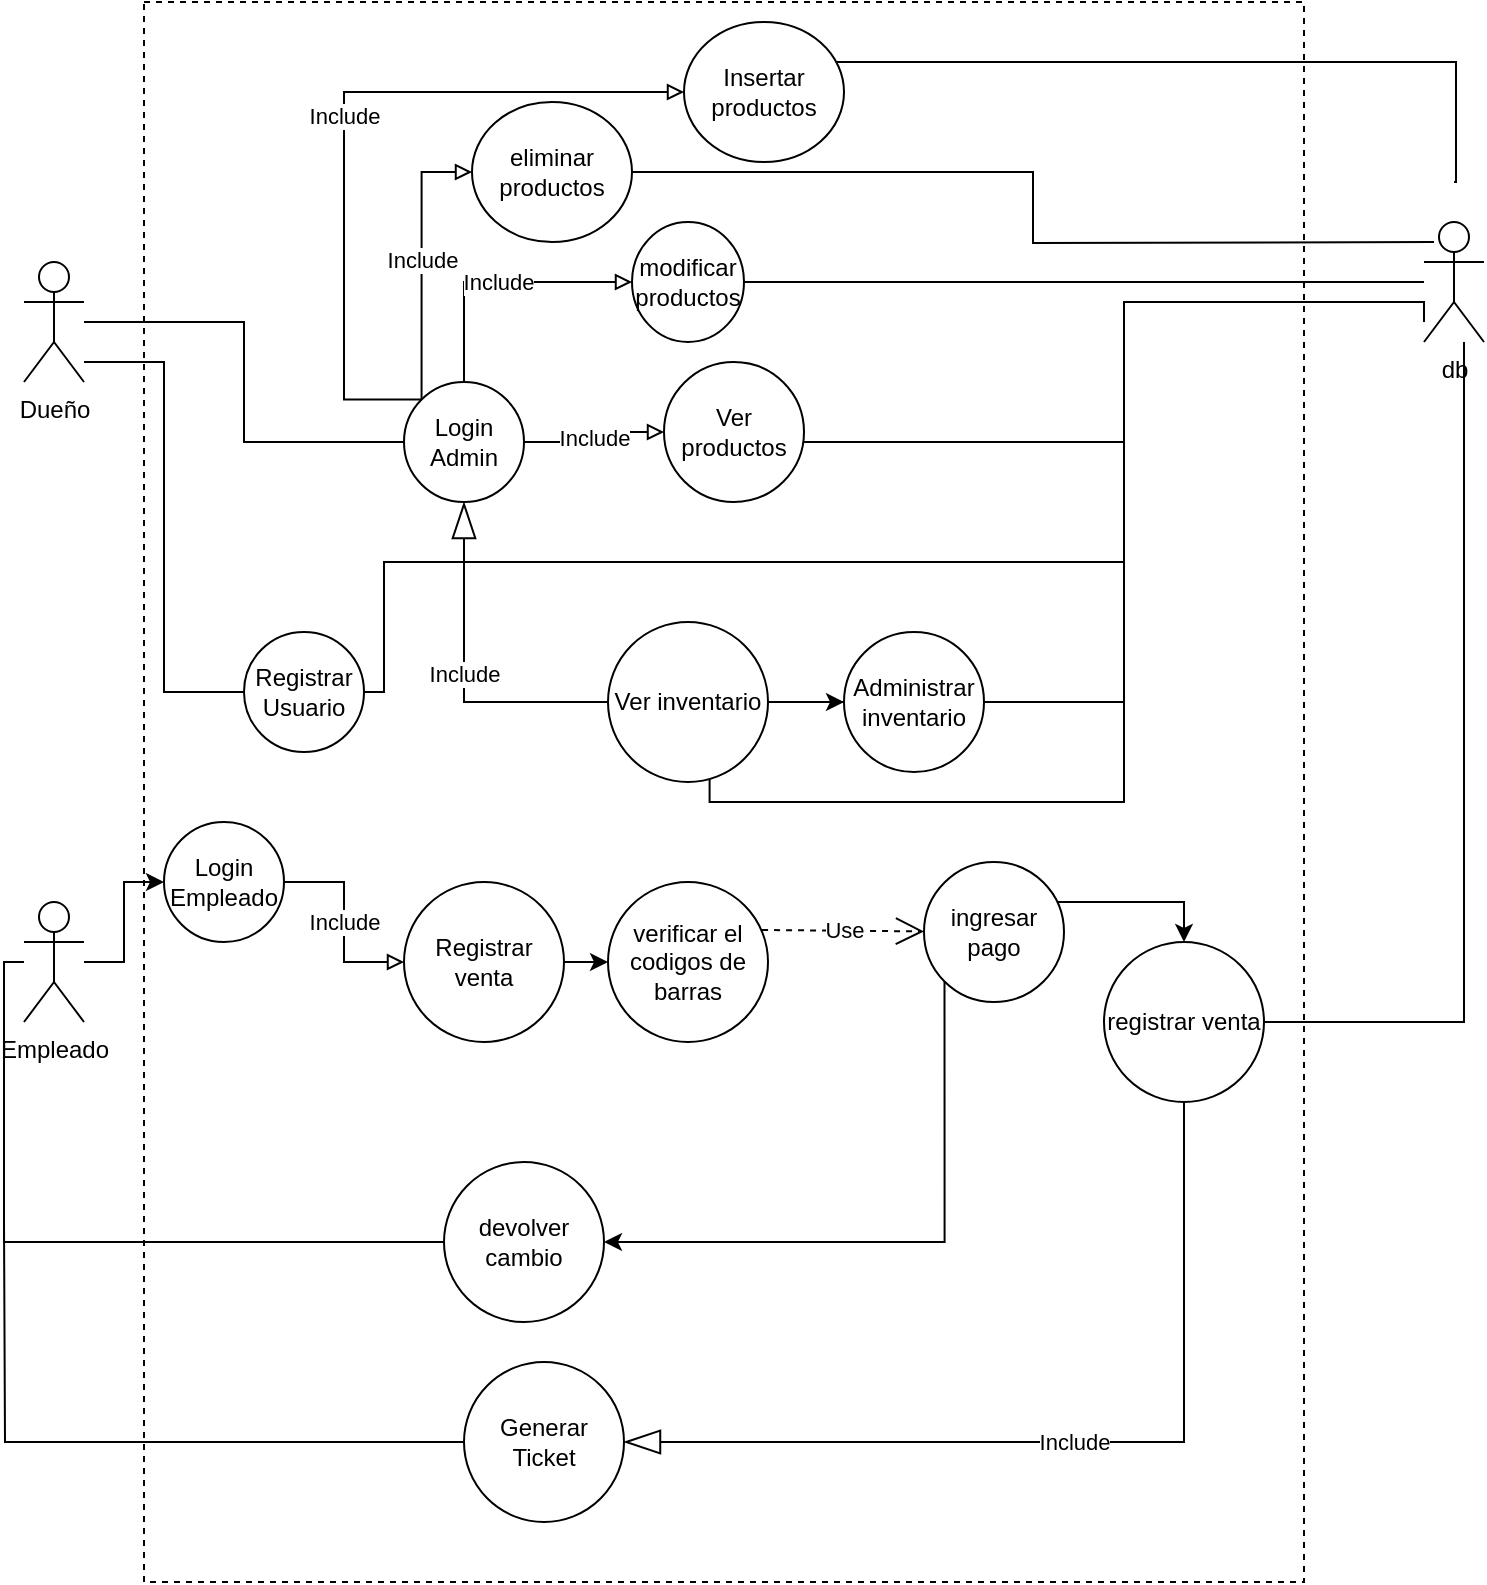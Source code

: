 <mxfile version="21.3.8" type="device">
  <diagram name="Página-1" id="-43v408nJLvd4pvJnhrM">
    <mxGraphModel dx="1035" dy="502" grid="1" gridSize="10" guides="1" tooltips="1" connect="1" arrows="1" fold="1" page="1" pageScale="1" pageWidth="827" pageHeight="1169" math="0" shadow="0">
      <root>
        <mxCell id="0" />
        <mxCell id="1" parent="0" />
        <mxCell id="GbRqogOaV6iNlA_MzjSu-1" value="" style="rounded=0;whiteSpace=wrap;html=1;dashed=1;" parent="1" vertex="1">
          <mxGeometry x="130" y="60" width="580" height="790" as="geometry" />
        </mxCell>
        <mxCell id="GbRqogOaV6iNlA_MzjSu-2" value="db&lt;br&gt;" style="shape=umlActor;verticalLabelPosition=bottom;verticalAlign=top;html=1;" parent="1" vertex="1">
          <mxGeometry x="770" y="170" width="30" height="60" as="geometry" />
        </mxCell>
        <mxCell id="mxCILP4FLF9PRrPesNOP-13" style="edgeStyle=orthogonalEdgeStyle;rounded=0;orthogonalLoop=1;jettySize=auto;html=1;entryX=0;entryY=0.5;entryDx=0;entryDy=0;endArrow=none;endFill=0;" edge="1" parent="1" source="GbRqogOaV6iNlA_MzjSu-3" target="GbRqogOaV6iNlA_MzjSu-60">
          <mxGeometry relative="1" as="geometry" />
        </mxCell>
        <mxCell id="mxCILP4FLF9PRrPesNOP-17" style="edgeStyle=orthogonalEdgeStyle;rounded=0;orthogonalLoop=1;jettySize=auto;html=1;entryX=0;entryY=0.5;entryDx=0;entryDy=0;strokeColor=default;endArrow=none;endFill=0;" edge="1" parent="1" source="GbRqogOaV6iNlA_MzjSu-3" target="GbRqogOaV6iNlA_MzjSu-59">
          <mxGeometry relative="1" as="geometry">
            <Array as="points">
              <mxPoint x="140" y="240" />
              <mxPoint x="140" y="405" />
            </Array>
          </mxGeometry>
        </mxCell>
        <mxCell id="GbRqogOaV6iNlA_MzjSu-3" value="Dueño&lt;br&gt;" style="shape=umlActor;verticalLabelPosition=bottom;verticalAlign=top;html=1;" parent="1" vertex="1">
          <mxGeometry x="70" y="190" width="30" height="60" as="geometry" />
        </mxCell>
        <mxCell id="GbRqogOaV6iNlA_MzjSu-11" style="edgeStyle=orthogonalEdgeStyle;rounded=0;orthogonalLoop=1;jettySize=auto;html=1;endArrow=none;endFill=0;" parent="1" source="GbRqogOaV6iNlA_MzjSu-9" edge="1">
          <mxGeometry relative="1" as="geometry">
            <mxPoint x="785" y="150" as="targetPoint" />
            <Array as="points">
              <mxPoint x="786" y="90" />
            </Array>
          </mxGeometry>
        </mxCell>
        <mxCell id="GbRqogOaV6iNlA_MzjSu-9" value="Insertar productos" style="ellipse;whiteSpace=wrap;html=1;" parent="1" vertex="1">
          <mxGeometry x="400" y="70" width="80" height="70" as="geometry" />
        </mxCell>
        <mxCell id="GbRqogOaV6iNlA_MzjSu-15" style="edgeStyle=orthogonalEdgeStyle;rounded=0;orthogonalLoop=1;jettySize=auto;html=1;endArrow=none;endFill=0;" parent="1" source="GbRqogOaV6iNlA_MzjSu-13" edge="1">
          <mxGeometry relative="1" as="geometry">
            <mxPoint x="775" y="180" as="targetPoint" />
          </mxGeometry>
        </mxCell>
        <mxCell id="GbRqogOaV6iNlA_MzjSu-13" value="eliminar productos" style="ellipse;whiteSpace=wrap;html=1;" parent="1" vertex="1">
          <mxGeometry x="294" y="110" width="80" height="70" as="geometry" />
        </mxCell>
        <mxCell id="GbRqogOaV6iNlA_MzjSu-18" style="edgeStyle=orthogonalEdgeStyle;rounded=0;orthogonalLoop=1;jettySize=auto;html=1;endArrow=none;endFill=0;" parent="1" source="GbRqogOaV6iNlA_MzjSu-16" target="GbRqogOaV6iNlA_MzjSu-2" edge="1">
          <mxGeometry relative="1" as="geometry">
            <Array as="points" />
            <mxPoint x="750" y="200" as="targetPoint" />
          </mxGeometry>
        </mxCell>
        <mxCell id="GbRqogOaV6iNlA_MzjSu-16" value="modificar&lt;br&gt;productos" style="ellipse;whiteSpace=wrap;html=1;" parent="1" vertex="1">
          <mxGeometry x="374" y="170" width="56" height="60" as="geometry" />
        </mxCell>
        <mxCell id="GbRqogOaV6iNlA_MzjSu-31" style="edgeStyle=orthogonalEdgeStyle;rounded=0;orthogonalLoop=1;jettySize=auto;html=1;endArrow=none;endFill=0;" parent="1" source="GbRqogOaV6iNlA_MzjSu-26" target="GbRqogOaV6iNlA_MzjSu-2" edge="1">
          <mxGeometry relative="1" as="geometry">
            <Array as="points">
              <mxPoint x="620" y="280" />
              <mxPoint x="620" y="210" />
            </Array>
          </mxGeometry>
        </mxCell>
        <mxCell id="GbRqogOaV6iNlA_MzjSu-26" value="Ver productos" style="ellipse;whiteSpace=wrap;html=1;aspect=fixed;" parent="1" vertex="1">
          <mxGeometry x="390" y="240" width="70" height="70" as="geometry" />
        </mxCell>
        <mxCell id="GbRqogOaV6iNlA_MzjSu-36" style="edgeStyle=orthogonalEdgeStyle;rounded=0;orthogonalLoop=1;jettySize=auto;html=1;endArrow=none;endFill=0;exitX=0.635;exitY=0.983;exitDx=0;exitDy=0;exitPerimeter=0;" parent="1" source="GbRqogOaV6iNlA_MzjSu-27" target="GbRqogOaV6iNlA_MzjSu-2" edge="1">
          <mxGeometry relative="1" as="geometry">
            <Array as="points">
              <mxPoint x="413" y="460" />
              <mxPoint x="620" y="460" />
              <mxPoint x="620" y="210" />
            </Array>
          </mxGeometry>
        </mxCell>
        <mxCell id="mxCILP4FLF9PRrPesNOP-20" style="edgeStyle=orthogonalEdgeStyle;rounded=0;orthogonalLoop=1;jettySize=auto;html=1;endArrow=none;endFill=0;" edge="1" parent="1" source="GbRqogOaV6iNlA_MzjSu-27" target="GbRqogOaV6iNlA_MzjSu-2">
          <mxGeometry relative="1" as="geometry">
            <mxPoint x="660" y="300" as="targetPoint" />
            <Array as="points">
              <mxPoint x="620" y="410" />
              <mxPoint x="620" y="210" />
            </Array>
          </mxGeometry>
        </mxCell>
        <mxCell id="mxCILP4FLF9PRrPesNOP-35" style="edgeStyle=orthogonalEdgeStyle;rounded=0;orthogonalLoop=1;jettySize=auto;html=1;entryX=0;entryY=0.5;entryDx=0;entryDy=0;" edge="1" parent="1" source="GbRqogOaV6iNlA_MzjSu-27" target="GbRqogOaV6iNlA_MzjSu-29">
          <mxGeometry relative="1" as="geometry" />
        </mxCell>
        <mxCell id="GbRqogOaV6iNlA_MzjSu-27" value="Ver inventario" style="ellipse;whiteSpace=wrap;html=1;aspect=fixed;" parent="1" vertex="1">
          <mxGeometry x="362" y="370" width="80" height="80" as="geometry" />
        </mxCell>
        <mxCell id="GbRqogOaV6iNlA_MzjSu-39" style="rounded=0;orthogonalLoop=1;jettySize=auto;html=1;" parent="1" source="GbRqogOaV6iNlA_MzjSu-28" target="GbRqogOaV6iNlA_MzjSu-34" edge="1">
          <mxGeometry relative="1" as="geometry" />
        </mxCell>
        <mxCell id="GbRqogOaV6iNlA_MzjSu-28" value="Registrar venta" style="ellipse;whiteSpace=wrap;html=1;aspect=fixed;" parent="1" vertex="1">
          <mxGeometry x="260" y="500" width="80" height="80" as="geometry" />
        </mxCell>
        <mxCell id="GbRqogOaV6iNlA_MzjSu-29" value="Administrar inventario" style="ellipse;whiteSpace=wrap;html=1;aspect=fixed;" parent="1" vertex="1">
          <mxGeometry x="480" y="375" width="70" height="70" as="geometry" />
        </mxCell>
        <mxCell id="GbRqogOaV6iNlA_MzjSu-34" value="verificar el codigos de barras" style="ellipse;whiteSpace=wrap;html=1;aspect=fixed;" parent="1" vertex="1">
          <mxGeometry x="362" y="500" width="80" height="80" as="geometry" />
        </mxCell>
        <mxCell id="GbRqogOaV6iNlA_MzjSu-41" value="registrar venta" style="ellipse;whiteSpace=wrap;html=1;aspect=fixed;" parent="1" vertex="1">
          <mxGeometry x="610" y="530" width="80" height="80" as="geometry" />
        </mxCell>
        <mxCell id="GbRqogOaV6iNlA_MzjSu-44" style="edgeStyle=orthogonalEdgeStyle;rounded=0;orthogonalLoop=1;jettySize=auto;html=1;endArrow=none;endFill=0;" parent="1" source="GbRqogOaV6iNlA_MzjSu-42" target="GbRqogOaV6iNlA_MzjSu-57" edge="1">
          <mxGeometry relative="1" as="geometry">
            <Array as="points">
              <mxPoint x="60" y="680" />
              <mxPoint x="60" y="540" />
            </Array>
          </mxGeometry>
        </mxCell>
        <mxCell id="GbRqogOaV6iNlA_MzjSu-42" value="devolver cambio" style="ellipse;whiteSpace=wrap;html=1;aspect=fixed;" parent="1" vertex="1">
          <mxGeometry x="280" y="640" width="80" height="80" as="geometry" />
        </mxCell>
        <mxCell id="GbRqogOaV6iNlA_MzjSu-55" style="rounded=0;orthogonalLoop=1;jettySize=auto;html=1;exitX=0;exitY=1;exitDx=0;exitDy=0;edgeStyle=orthogonalEdgeStyle;" parent="1" source="GbRqogOaV6iNlA_MzjSu-47" target="GbRqogOaV6iNlA_MzjSu-42" edge="1">
          <mxGeometry relative="1" as="geometry">
            <Array as="points">
              <mxPoint x="530" y="680" />
            </Array>
          </mxGeometry>
        </mxCell>
        <mxCell id="mxCILP4FLF9PRrPesNOP-3" style="edgeStyle=orthogonalEdgeStyle;rounded=0;orthogonalLoop=1;jettySize=auto;html=1;entryX=0.5;entryY=0;entryDx=0;entryDy=0;" edge="1" parent="1" source="GbRqogOaV6iNlA_MzjSu-47" target="GbRqogOaV6iNlA_MzjSu-41">
          <mxGeometry relative="1" as="geometry">
            <Array as="points">
              <mxPoint x="650" y="510" />
            </Array>
          </mxGeometry>
        </mxCell>
        <mxCell id="GbRqogOaV6iNlA_MzjSu-47" value="ingresar pago" style="ellipse;whiteSpace=wrap;html=1;aspect=fixed;" parent="1" vertex="1">
          <mxGeometry x="520" y="490" width="70" height="70" as="geometry" />
        </mxCell>
        <mxCell id="GbRqogOaV6iNlA_MzjSu-52" value="Use" style="endArrow=open;endSize=12;dashed=1;html=1;rounded=0;exitX=0.963;exitY=0.3;exitDx=0;exitDy=0;exitPerimeter=0;" parent="1" source="GbRqogOaV6iNlA_MzjSu-34" target="GbRqogOaV6iNlA_MzjSu-47" edge="1">
          <mxGeometry width="160" relative="1" as="geometry">
            <mxPoint x="330" y="590" as="sourcePoint" />
            <mxPoint x="490" y="590" as="targetPoint" />
          </mxGeometry>
        </mxCell>
        <mxCell id="mxCILP4FLF9PRrPesNOP-26" style="edgeStyle=orthogonalEdgeStyle;rounded=0;orthogonalLoop=1;jettySize=auto;html=1;entryX=0;entryY=0.5;entryDx=0;entryDy=0;" edge="1" parent="1" source="GbRqogOaV6iNlA_MzjSu-57" target="mxCILP4FLF9PRrPesNOP-24">
          <mxGeometry relative="1" as="geometry" />
        </mxCell>
        <mxCell id="GbRqogOaV6iNlA_MzjSu-57" value="Empleado" style="shape=umlActor;verticalLabelPosition=bottom;verticalAlign=top;html=1;" parent="1" vertex="1">
          <mxGeometry x="70" y="510" width="30" height="60" as="geometry" />
        </mxCell>
        <mxCell id="mxCILP4FLF9PRrPesNOP-19" style="edgeStyle=orthogonalEdgeStyle;rounded=0;orthogonalLoop=1;jettySize=auto;html=1;startArrow=none;startFill=0;endArrow=none;endFill=0;" edge="1" parent="1" source="GbRqogOaV6iNlA_MzjSu-59">
          <mxGeometry relative="1" as="geometry">
            <mxPoint x="770" y="220" as="targetPoint" />
            <Array as="points">
              <mxPoint x="250" y="405" />
              <mxPoint x="250" y="340" />
              <mxPoint x="620" y="340" />
              <mxPoint x="620" y="210" />
              <mxPoint x="770" y="210" />
            </Array>
          </mxGeometry>
        </mxCell>
        <mxCell id="GbRqogOaV6iNlA_MzjSu-59" value="Registrar&lt;br&gt;Usuario" style="ellipse;whiteSpace=wrap;html=1;aspect=fixed;" parent="1" vertex="1">
          <mxGeometry x="180" y="375" width="60" height="60" as="geometry" />
        </mxCell>
        <mxCell id="GbRqogOaV6iNlA_MzjSu-60" value="Login Admin" style="ellipse;whiteSpace=wrap;html=1;aspect=fixed;" parent="1" vertex="1">
          <mxGeometry x="260" y="250" width="60" height="60" as="geometry" />
        </mxCell>
        <mxCell id="mxCILP4FLF9PRrPesNOP-4" value="" style="endArrow=none;html=1;rounded=0;exitX=1;exitY=0.5;exitDx=0;exitDy=0;edgeStyle=orthogonalEdgeStyle;" edge="1" parent="1" source="GbRqogOaV6iNlA_MzjSu-41" target="GbRqogOaV6iNlA_MzjSu-2">
          <mxGeometry width="50" height="50" relative="1" as="geometry">
            <mxPoint x="750" y="530" as="sourcePoint" />
            <mxPoint x="790" y="260" as="targetPoint" />
            <Array as="points">
              <mxPoint x="790" y="570" />
            </Array>
          </mxGeometry>
        </mxCell>
        <mxCell id="mxCILP4FLF9PRrPesNOP-24" value="Login Empleado" style="ellipse;whiteSpace=wrap;html=1;aspect=fixed;" vertex="1" parent="1">
          <mxGeometry x="140" y="470" width="60" height="60" as="geometry" />
        </mxCell>
        <mxCell id="mxCILP4FLF9PRrPesNOP-38" value="Include" style="endArrow=none;endSize=16;endFill=0;html=1;rounded=0;exitX=0;exitY=0.5;exitDx=0;exitDy=0;entryX=0;entryY=0;entryDx=0;entryDy=0;edgeStyle=orthogonalEdgeStyle;startArrow=block;startFill=0;targetPerimeterSpacing=3;" edge="1" parent="1" source="GbRqogOaV6iNlA_MzjSu-9" target="GbRqogOaV6iNlA_MzjSu-60">
          <mxGeometry width="160" relative="1" as="geometry">
            <mxPoint x="160" y="80" as="sourcePoint" />
            <mxPoint x="320" y="80" as="targetPoint" />
            <Array as="points">
              <mxPoint x="230" y="105" />
              <mxPoint x="230" y="259" />
            </Array>
          </mxGeometry>
        </mxCell>
        <mxCell id="mxCILP4FLF9PRrPesNOP-39" value="Include" style="endArrow=none;endSize=16;endFill=0;html=1;rounded=0;exitX=0;exitY=0.5;exitDx=0;exitDy=0;entryX=0;entryY=0;entryDx=0;entryDy=0;edgeStyle=orthogonalEdgeStyle;startArrow=block;startFill=0;" edge="1" parent="1" source="GbRqogOaV6iNlA_MzjSu-13" target="GbRqogOaV6iNlA_MzjSu-60">
          <mxGeometry width="160" relative="1" as="geometry">
            <mxPoint x="310" y="169" as="sourcePoint" />
            <mxPoint x="470" y="169" as="targetPoint" />
          </mxGeometry>
        </mxCell>
        <mxCell id="mxCILP4FLF9PRrPesNOP-40" value="Include" style="endArrow=none;endSize=16;endFill=0;html=1;rounded=0;exitX=0;exitY=0.5;exitDx=0;exitDy=0;entryX=0.5;entryY=0;entryDx=0;entryDy=0;edgeStyle=orthogonalEdgeStyle;startArrow=block;startFill=0;" edge="1" parent="1" source="GbRqogOaV6iNlA_MzjSu-16" target="GbRqogOaV6iNlA_MzjSu-60">
          <mxGeometry width="160" relative="1" as="geometry">
            <mxPoint x="294" y="240" as="sourcePoint" />
            <mxPoint x="454" y="240" as="targetPoint" />
          </mxGeometry>
        </mxCell>
        <mxCell id="mxCILP4FLF9PRrPesNOP-41" value="Include" style="endArrow=none;endSize=16;endFill=0;html=1;rounded=0;exitX=0;exitY=0.5;exitDx=0;exitDy=0;entryX=1;entryY=0.5;entryDx=0;entryDy=0;edgeStyle=orthogonalEdgeStyle;startArrow=block;startFill=0;" edge="1" parent="1" source="GbRqogOaV6iNlA_MzjSu-26" target="GbRqogOaV6iNlA_MzjSu-60">
          <mxGeometry width="160" relative="1" as="geometry">
            <mxPoint x="334" y="310" as="sourcePoint" />
            <mxPoint x="494" y="310" as="targetPoint" />
          </mxGeometry>
        </mxCell>
        <mxCell id="mxCILP4FLF9PRrPesNOP-42" value="Include" style="endArrow=blockThin;endSize=16;endFill=0;html=1;rounded=0;exitX=0;exitY=0.5;exitDx=0;exitDy=0;entryX=0.5;entryY=1;entryDx=0;entryDy=0;edgeStyle=orthogonalEdgeStyle;startArrow=none;startFill=0;" edge="1" parent="1" source="GbRqogOaV6iNlA_MzjSu-27" target="GbRqogOaV6iNlA_MzjSu-60">
          <mxGeometry width="160" relative="1" as="geometry">
            <mxPoint x="254" y="404.5" as="sourcePoint" />
            <mxPoint x="414" y="404.5" as="targetPoint" />
          </mxGeometry>
        </mxCell>
        <mxCell id="mxCILP4FLF9PRrPesNOP-44" value="Include" style="endArrow=none;endSize=16;endFill=0;html=1;rounded=0;entryX=1;entryY=0.5;entryDx=0;entryDy=0;exitX=0;exitY=0.5;exitDx=0;exitDy=0;edgeStyle=orthogonalEdgeStyle;startArrow=block;startFill=0;" edge="1" parent="1" source="GbRqogOaV6iNlA_MzjSu-28" target="mxCILP4FLF9PRrPesNOP-24">
          <mxGeometry width="160" relative="1" as="geometry">
            <mxPoint x="150" y="600" as="sourcePoint" />
            <mxPoint x="310" y="600" as="targetPoint" />
          </mxGeometry>
        </mxCell>
        <mxCell id="mxCILP4FLF9PRrPesNOP-47" style="edgeStyle=orthogonalEdgeStyle;rounded=0;orthogonalLoop=1;jettySize=auto;html=1;exitX=0;exitY=0.5;exitDx=0;exitDy=0;endArrow=none;endFill=0;" edge="1" parent="1" source="mxCILP4FLF9PRrPesNOP-45">
          <mxGeometry relative="1" as="geometry">
            <mxPoint x="60" y="670" as="targetPoint" />
          </mxGeometry>
        </mxCell>
        <mxCell id="mxCILP4FLF9PRrPesNOP-45" value="Generar Ticket" style="ellipse;whiteSpace=wrap;html=1;aspect=fixed;" vertex="1" parent="1">
          <mxGeometry x="290" y="740" width="80" height="80" as="geometry" />
        </mxCell>
        <mxCell id="mxCILP4FLF9PRrPesNOP-52" value="Include" style="endArrow=blockThin;endSize=16;endFill=0;html=1;rounded=0;exitX=0.5;exitY=1;exitDx=0;exitDy=0;entryX=1;entryY=0.5;entryDx=0;entryDy=0;edgeStyle=orthogonalEdgeStyle;startArrow=none;startFill=0;" edge="1" parent="1" source="GbRqogOaV6iNlA_MzjSu-41" target="mxCILP4FLF9PRrPesNOP-45">
          <mxGeometry width="160" relative="1" as="geometry">
            <mxPoint x="652" y="800" as="sourcePoint" />
            <mxPoint x="580" y="700" as="targetPoint" />
          </mxGeometry>
        </mxCell>
      </root>
    </mxGraphModel>
  </diagram>
</mxfile>
